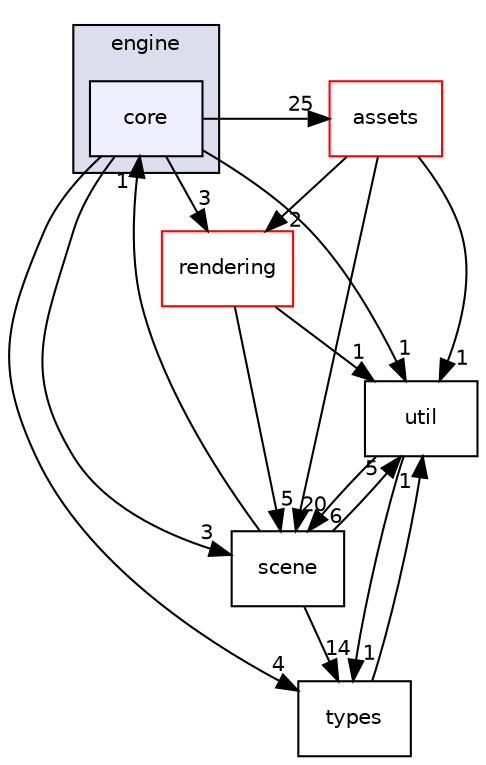 digraph "C:/Users/Jose/Documents/Projects/VCTRenderer/engine/core" {
  compound=true
  node [ fontsize="10", fontname="Helvetica"];
  edge [ labelfontsize="10", labelfontname="Helvetica"];
  subgraph clusterdir_996f45160da62e1a3d7f6046fad68f51 {
    graph [ bgcolor="#ddddee", pencolor="black", label="engine" fontname="Helvetica", fontsize="10", URL="dir_996f45160da62e1a3d7f6046fad68f51.html"]
  dir_a0e47c104ecd6c0b6dccb5f33d071508 [shape=box, label="core", style="filled", fillcolor="#eeeeff", pencolor="black", URL="dir_a0e47c104ecd6c0b6dccb5f33d071508.html"];
  }
  dir_eda65af757018533823b29d4f412de51 [shape=box label="rendering" fillcolor="white" style="filled" color="red" URL="dir_eda65af757018533823b29d4f412de51.html"];
  dir_e3ae55271edb648fb32b969ad2836458 [shape=box label="util" URL="dir_e3ae55271edb648fb32b969ad2836458.html"];
  dir_c4b2e6fa44e5132327cff5b3242dfb0d [shape=box label="scene" URL="dir_c4b2e6fa44e5132327cff5b3242dfb0d.html"];
  dir_0ff14c16176a475e770bf3bfd349a648 [shape=box label="types" URL="dir_0ff14c16176a475e770bf3bfd349a648.html"];
  dir_0cfde3bc2f7f354d829b8a3c2c206afb [shape=box label="assets" fillcolor="white" style="filled" color="red" URL="dir_0cfde3bc2f7f354d829b8a3c2c206afb.html"];
  dir_eda65af757018533823b29d4f412de51->dir_e3ae55271edb648fb32b969ad2836458 [headlabel="1", labeldistance=1.5 headhref="dir_000008_000012.html"];
  dir_eda65af757018533823b29d4f412de51->dir_c4b2e6fa44e5132327cff5b3242dfb0d [headlabel="5", labeldistance=1.5 headhref="dir_000008_000010.html"];
  dir_a0e47c104ecd6c0b6dccb5f33d071508->dir_eda65af757018533823b29d4f412de51 [headlabel="3", labeldistance=1.5 headhref="dir_000007_000008.html"];
  dir_a0e47c104ecd6c0b6dccb5f33d071508->dir_e3ae55271edb648fb32b969ad2836458 [headlabel="1", labeldistance=1.5 headhref="dir_000007_000012.html"];
  dir_a0e47c104ecd6c0b6dccb5f33d071508->dir_c4b2e6fa44e5132327cff5b3242dfb0d [headlabel="3", labeldistance=1.5 headhref="dir_000007_000010.html"];
  dir_a0e47c104ecd6c0b6dccb5f33d071508->dir_0ff14c16176a475e770bf3bfd349a648 [headlabel="4", labeldistance=1.5 headhref="dir_000007_000011.html"];
  dir_a0e47c104ecd6c0b6dccb5f33d071508->dir_0cfde3bc2f7f354d829b8a3c2c206afb [headlabel="25", labeldistance=1.5 headhref="dir_000007_000001.html"];
  dir_e3ae55271edb648fb32b969ad2836458->dir_c4b2e6fa44e5132327cff5b3242dfb0d [headlabel="6", labeldistance=1.5 headhref="dir_000012_000010.html"];
  dir_e3ae55271edb648fb32b969ad2836458->dir_0ff14c16176a475e770bf3bfd349a648 [headlabel="1", labeldistance=1.5 headhref="dir_000012_000011.html"];
  dir_c4b2e6fa44e5132327cff5b3242dfb0d->dir_a0e47c104ecd6c0b6dccb5f33d071508 [headlabel="1", labeldistance=1.5 headhref="dir_000010_000007.html"];
  dir_c4b2e6fa44e5132327cff5b3242dfb0d->dir_e3ae55271edb648fb32b969ad2836458 [headlabel="5", labeldistance=1.5 headhref="dir_000010_000012.html"];
  dir_c4b2e6fa44e5132327cff5b3242dfb0d->dir_0ff14c16176a475e770bf3bfd349a648 [headlabel="14", labeldistance=1.5 headhref="dir_000010_000011.html"];
  dir_0ff14c16176a475e770bf3bfd349a648->dir_e3ae55271edb648fb32b969ad2836458 [headlabel="1", labeldistance=1.5 headhref="dir_000011_000012.html"];
  dir_0cfde3bc2f7f354d829b8a3c2c206afb->dir_eda65af757018533823b29d4f412de51 [headlabel="2", labeldistance=1.5 headhref="dir_000001_000008.html"];
  dir_0cfde3bc2f7f354d829b8a3c2c206afb->dir_e3ae55271edb648fb32b969ad2836458 [headlabel="1", labeldistance=1.5 headhref="dir_000001_000012.html"];
  dir_0cfde3bc2f7f354d829b8a3c2c206afb->dir_c4b2e6fa44e5132327cff5b3242dfb0d [headlabel="20", labeldistance=1.5 headhref="dir_000001_000010.html"];
}
